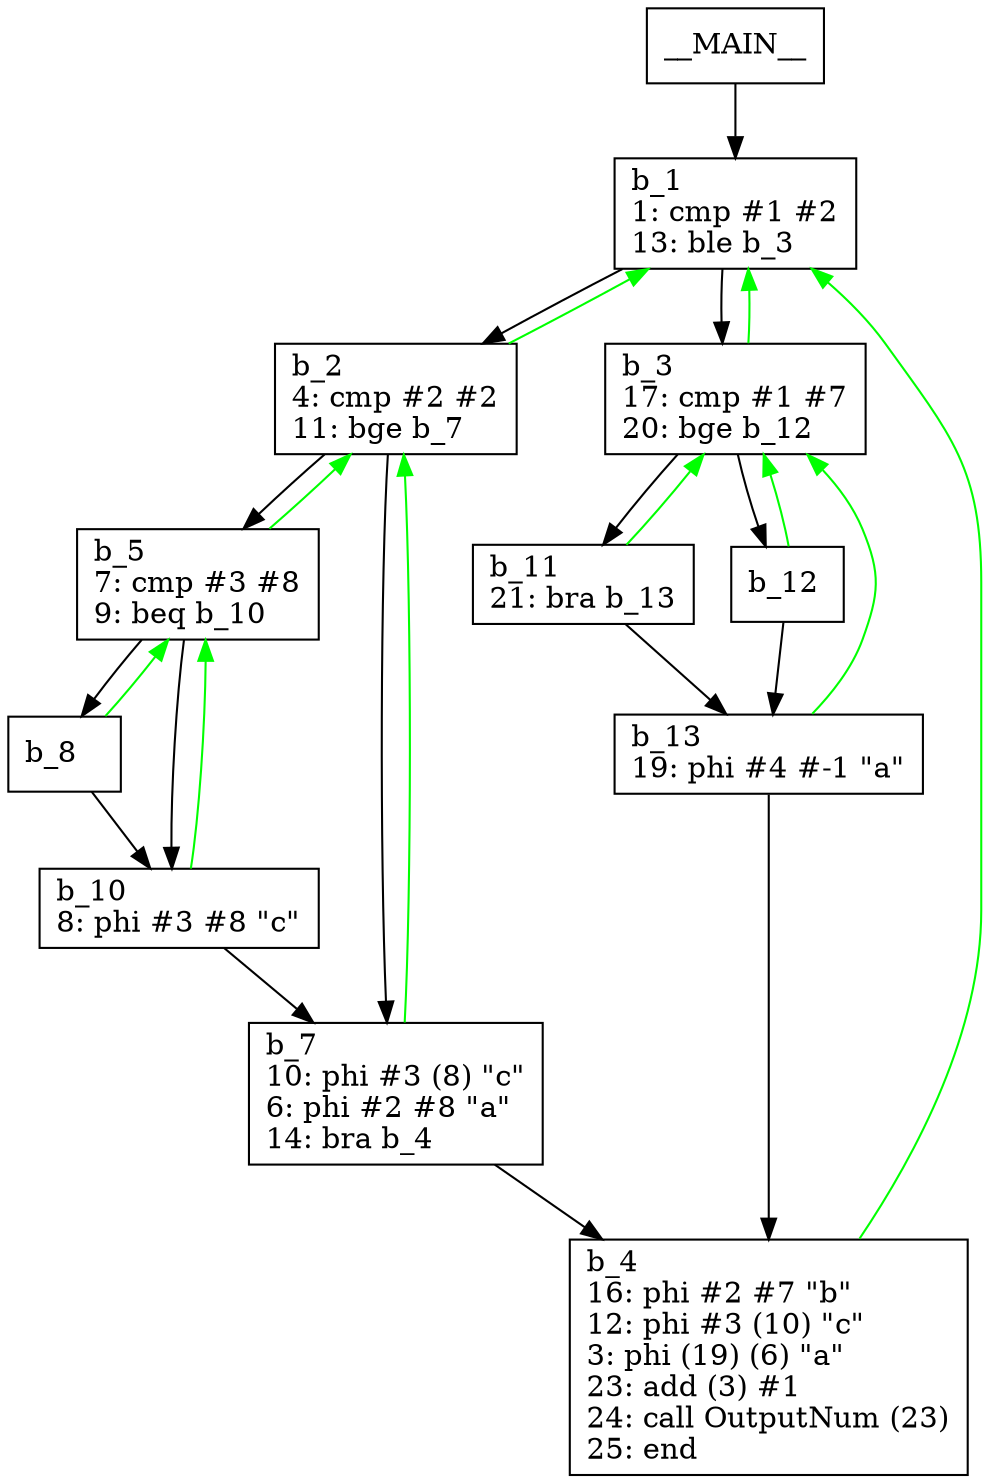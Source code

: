 digraph Computation {
node [shape=box];
__MAIN__ -> b_1;
b_1 [label="b_1\l1: cmp #1 #2\l13: ble b_3\l"]
b_1 -> b_2;
b_2 [label="b_2\l4: cmp #2 #2\l11: bge b_7\l"]
b_2 -> b_5;
b_5 [label="b_5\l7: cmp #3 #8\l9: beq b_10\l"]
b_5 -> b_8;
b_8 [label="b_8\l"]
b_8 -> b_10;
b_10 [label="b_10\l8: phi #3 #8 \"c\"\l"]
b_10 -> b_7;
b_7 [label="b_7\l10: phi #3 (8) \"c\"\l6: phi #2 #8 \"a\"\l14: bra b_4\l"]
b_7 -> b_4;
b_4 [label="b_4\l16: phi #2 #7 \"b\"\l12: phi #3 (10) \"c\"\l3: phi (19) (6) \"a\"\l23: add (3) #1\l24: call OutputNum (23)\l25: end\l"]
b_4 -> b_1[color="green"];
b_7 -> b_2[color="green"];
b_10 -> b_5[color="green"];
b_8 -> b_5[color="green"];
b_5 -> b_10;
b_5 -> b_2[color="green"];
b_2 -> b_7;
b_2 -> b_1[color="green"];
b_1 -> b_3;
b_3 [label="b_3\l17: cmp #1 #7\l20: bge b_12\l"]
b_3 -> b_11;
b_11 [label="b_11\l21: bra b_13\l"]
b_11 -> b_13;
b_13 [label="b_13\l19: phi #4 #-1 \"a\"\l"]
b_13 -> b_4;
b_13 -> b_3[color="green"];
b_11 -> b_3[color="green"];
b_3 -> b_12;
b_12 [label="b_12\l"]
b_12 -> b_13;
b_12 -> b_3[color="green"];
b_3 -> b_1[color="green"];
}